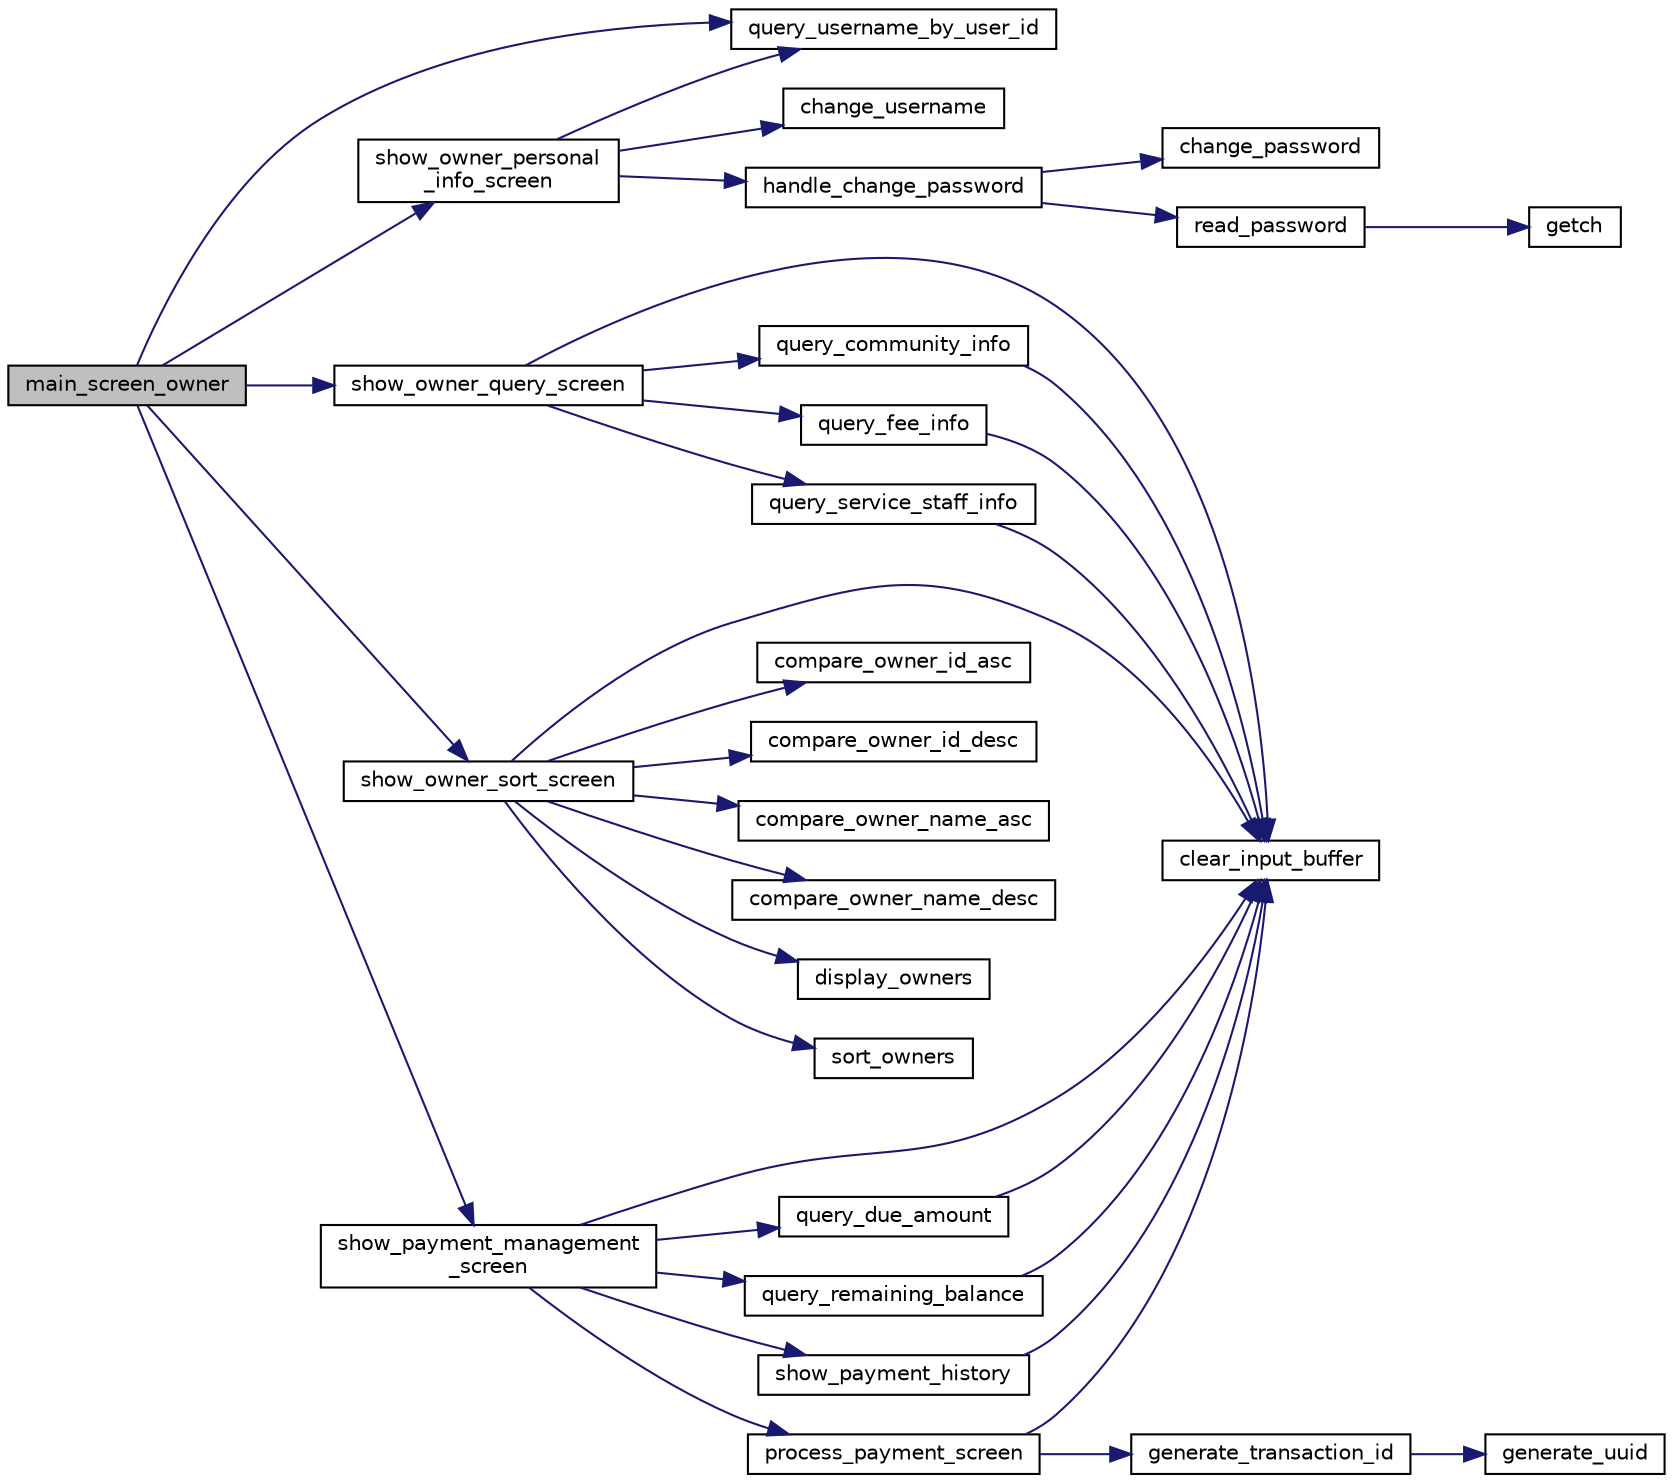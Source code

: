 digraph "main_screen_owner"
{
 // LATEX_PDF_SIZE
  edge [fontname="Helvetica",fontsize="10",labelfontname="Helvetica",labelfontsize="10"];
  node [fontname="Helvetica",fontsize="10",shape=record];
  rankdir="LR";
  Node1 [label="main_screen_owner",height=0.2,width=0.4,color="black", fillcolor="grey75", style="filled", fontcolor="black",tooltip=" "];
  Node1 -> Node2 [color="midnightblue",fontsize="10",style="solid",fontname="Helvetica"];
  Node2 [label="query_username_by_user_id",height=0.2,width=0.4,color="black", fillcolor="white", style="filled",URL="$ui__owner_8c.html#ae15af65350309ebdca05ea8a04036fbd",tooltip="根据用户ID查询用户名"];
  Node1 -> Node3 [color="midnightblue",fontsize="10",style="solid",fontname="Helvetica"];
  Node3 [label="show_owner_personal\l_info_screen",height=0.2,width=0.4,color="black", fillcolor="white", style="filled",URL="$ui__owner_8c.html#af29bb62ecbe95a31f1e3df0b2ffc3e05",tooltip=" "];
  Node3 -> Node4 [color="midnightblue",fontsize="10",style="solid",fontname="Helvetica"];
  Node4 [label="change_username",height=0.2,width=0.4,color="black", fillcolor="white", style="filled",URL="$ui__owner_8c.html#a1a99c33b19c2660c4cc274b85b5478b1",tooltip=" "];
  Node3 -> Node5 [color="midnightblue",fontsize="10",style="solid",fontname="Helvetica"];
  Node5 [label="handle_change_password",height=0.2,width=0.4,color="black", fillcolor="white", style="filled",URL="$ui__owner_8c.html#a86511be00589adbf9754f67f1ad4693b",tooltip=" "];
  Node5 -> Node6 [color="midnightblue",fontsize="10",style="solid",fontname="Helvetica"];
  Node6 [label="change_password",height=0.2,width=0.4,color="black", fillcolor="white", style="filled",URL="$auth_8c.html#a5dec1261f68e6ad3d0c56db959f49dca",tooltip="修改用户密码"];
  Node5 -> Node7 [color="midnightblue",fontsize="10",style="solid",fontname="Helvetica"];
  Node7 [label="read_password",height=0.2,width=0.4,color="black", fillcolor="white", style="filled",URL="$console_8c.html#aed241cb94aaa9c588492533b30686892",tooltip="安全读取密码，输入时显示星号，支持退格键"];
  Node7 -> Node8 [color="midnightblue",fontsize="10",style="solid",fontname="Helvetica"];
  Node8 [label="getch",height=0.2,width=0.4,color="black", fillcolor="white", style="filled",URL="$console_8c.html#af5978fab9fa6dd4ced1c3a8ab1251f7b",tooltip="在Linux系统下获取单个字符输入，无回显"];
  Node3 -> Node2 [color="midnightblue",fontsize="10",style="solid",fontname="Helvetica"];
  Node1 -> Node9 [color="midnightblue",fontsize="10",style="solid",fontname="Helvetica"];
  Node9 [label="show_owner_query_screen",height=0.2,width=0.4,color="black", fillcolor="white", style="filled",URL="$ui__owner_8c.html#a72e3a31f23c6bd0aafbe050f4b573148",tooltip=" "];
  Node9 -> Node10 [color="midnightblue",fontsize="10",style="solid",fontname="Helvetica"];
  Node10 [label="clear_input_buffer",height=0.2,width=0.4,color="black", fillcolor="white", style="filled",URL="$ui__owner_8c.html#a569ba2b1701b459754653701d8a49998",tooltip=" "];
  Node9 -> Node11 [color="midnightblue",fontsize="10",style="solid",fontname="Helvetica"];
  Node11 [label="query_community_info",height=0.2,width=0.4,color="black", fillcolor="white", style="filled",URL="$ui__owner_8c.html#aea93375a6a9e7a06d97d6f2bfb621bf4",tooltip=" "];
  Node11 -> Node10 [color="midnightblue",fontsize="10",style="solid",fontname="Helvetica"];
  Node9 -> Node12 [color="midnightblue",fontsize="10",style="solid",fontname="Helvetica"];
  Node12 [label="query_fee_info",height=0.2,width=0.4,color="black", fillcolor="white", style="filled",URL="$ui__owner_8c.html#a55074914acb7697e0d415a588208bedd",tooltip=" "];
  Node12 -> Node10 [color="midnightblue",fontsize="10",style="solid",fontname="Helvetica"];
  Node9 -> Node13 [color="midnightblue",fontsize="10",style="solid",fontname="Helvetica"];
  Node13 [label="query_service_staff_info",height=0.2,width=0.4,color="black", fillcolor="white", style="filled",URL="$ui__owner_8c.html#a78212aa3e86be78d06da6b83840d3e06",tooltip=" "];
  Node13 -> Node10 [color="midnightblue",fontsize="10",style="solid",fontname="Helvetica"];
  Node1 -> Node14 [color="midnightblue",fontsize="10",style="solid",fontname="Helvetica"];
  Node14 [label="show_owner_sort_screen",height=0.2,width=0.4,color="black", fillcolor="white", style="filled",URL="$ui__owner_8c.html#a8893620bf672e5a76719a42150192d8c",tooltip=" "];
  Node14 -> Node10 [color="midnightblue",fontsize="10",style="solid",fontname="Helvetica"];
  Node14 -> Node15 [color="midnightblue",fontsize="10",style="solid",fontname="Helvetica"];
  Node15 [label="compare_owner_id_asc",height=0.2,width=0.4,color="black", fillcolor="white", style="filled",URL="$ui__owner_8c.html#a8de8ae21b93a65a0d3c117448db4a776",tooltip=" "];
  Node14 -> Node16 [color="midnightblue",fontsize="10",style="solid",fontname="Helvetica"];
  Node16 [label="compare_owner_id_desc",height=0.2,width=0.4,color="black", fillcolor="white", style="filled",URL="$ui__owner_8c.html#a25e506881afb788d8f110c0ba4f10417",tooltip=" "];
  Node14 -> Node17 [color="midnightblue",fontsize="10",style="solid",fontname="Helvetica"];
  Node17 [label="compare_owner_name_asc",height=0.2,width=0.4,color="black", fillcolor="white", style="filled",URL="$ui__owner_8c.html#a0aef51629b6aa70a8f808040e9c0d2c3",tooltip=" "];
  Node14 -> Node18 [color="midnightblue",fontsize="10",style="solid",fontname="Helvetica"];
  Node18 [label="compare_owner_name_desc",height=0.2,width=0.4,color="black", fillcolor="white", style="filled",URL="$ui__owner_8c.html#a5e77bf52497d179ffa5440b35b647df0",tooltip=" "];
  Node14 -> Node19 [color="midnightblue",fontsize="10",style="solid",fontname="Helvetica"];
  Node19 [label="display_owners",height=0.2,width=0.4,color="black", fillcolor="white", style="filled",URL="$user_8c.html#a62366d2f423064f14203e2ca8efb4774",tooltip="显示业主列表"];
  Node14 -> Node20 [color="midnightblue",fontsize="10",style="solid",fontname="Helvetica"];
  Node20 [label="sort_owners",height=0.2,width=0.4,color="black", fillcolor="white", style="filled",URL="$user_8c.html#ac706a8a1976266645acf0e7682c55457",tooltip="排序业主列表"];
  Node1 -> Node21 [color="midnightblue",fontsize="10",style="solid",fontname="Helvetica"];
  Node21 [label="show_payment_management\l_screen",height=0.2,width=0.4,color="black", fillcolor="white", style="filled",URL="$ui__owner_8c.html#a7bb381d22063df3101f7be48097ca03f",tooltip=" "];
  Node21 -> Node10 [color="midnightblue",fontsize="10",style="solid",fontname="Helvetica"];
  Node21 -> Node22 [color="midnightblue",fontsize="10",style="solid",fontname="Helvetica"];
  Node22 [label="process_payment_screen",height=0.2,width=0.4,color="black", fillcolor="white", style="filled",URL="$ui__owner_8c.html#a4f5818448720530cf7e6b86beeee7ee2",tooltip=" "];
  Node22 -> Node10 [color="midnightblue",fontsize="10",style="solid",fontname="Helvetica"];
  Node22 -> Node23 [color="midnightblue",fontsize="10",style="solid",fontname="Helvetica"];
  Node23 [label="generate_transaction_id",height=0.2,width=0.4,color="black", fillcolor="white", style="filled",URL="$transaction_8c.html#adc8ec87ffc99084abadde5f985eabfa7",tooltip=" "];
  Node23 -> Node24 [color="midnightblue",fontsize="10",style="solid",fontname="Helvetica"];
  Node24 [label="generate_uuid",height=0.2,width=0.4,color="black", fillcolor="white", style="filled",URL="$utils_8c.html#af5263e9c5ed8b07e92367144201731b2",tooltip="生成UUID字符串"];
  Node21 -> Node25 [color="midnightblue",fontsize="10",style="solid",fontname="Helvetica"];
  Node25 [label="query_due_amount",height=0.2,width=0.4,color="black", fillcolor="white", style="filled",URL="$ui__owner_8c.html#a612a13b347ba66b6e42abb0c5224a3dc",tooltip=" "];
  Node25 -> Node10 [color="midnightblue",fontsize="10",style="solid",fontname="Helvetica"];
  Node21 -> Node26 [color="midnightblue",fontsize="10",style="solid",fontname="Helvetica"];
  Node26 [label="query_remaining_balance",height=0.2,width=0.4,color="black", fillcolor="white", style="filled",URL="$ui__owner_8c.html#a6a87055ee919ae9978f468658399bcfa",tooltip=" "];
  Node26 -> Node10 [color="midnightblue",fontsize="10",style="solid",fontname="Helvetica"];
  Node21 -> Node27 [color="midnightblue",fontsize="10",style="solid",fontname="Helvetica"];
  Node27 [label="show_payment_history",height=0.2,width=0.4,color="black", fillcolor="white", style="filled",URL="$ui__owner_8c.html#a699ba3cb4bbea23388f711c9ca769d20",tooltip=" "];
  Node27 -> Node10 [color="midnightblue",fontsize="10",style="solid",fontname="Helvetica"];
}
